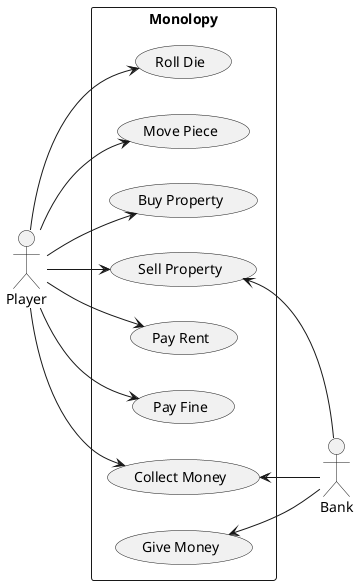 @startuml use_case_diagram
left to right direction
actor "Player" as P
actor "Bank" as B

rectangle Monolopy {
    usecase "Roll Die" as rd
    usecase "Move Piece" as mp
    usecase "Buy Property" as bp
    usecase "Sell Property" as sp
    usecase "Pay Rent" as pr
    usecase "Pay Fine" as pf
    usecase "Collect Money" as cm
    usecase "Give Money" as gm
}
P --> rd
P --> mp
P --> bp
P --> sp
P --> pr
P --> pf
P --> cm
cm <-- B
gm <-- B
sp <-- B
@enduml